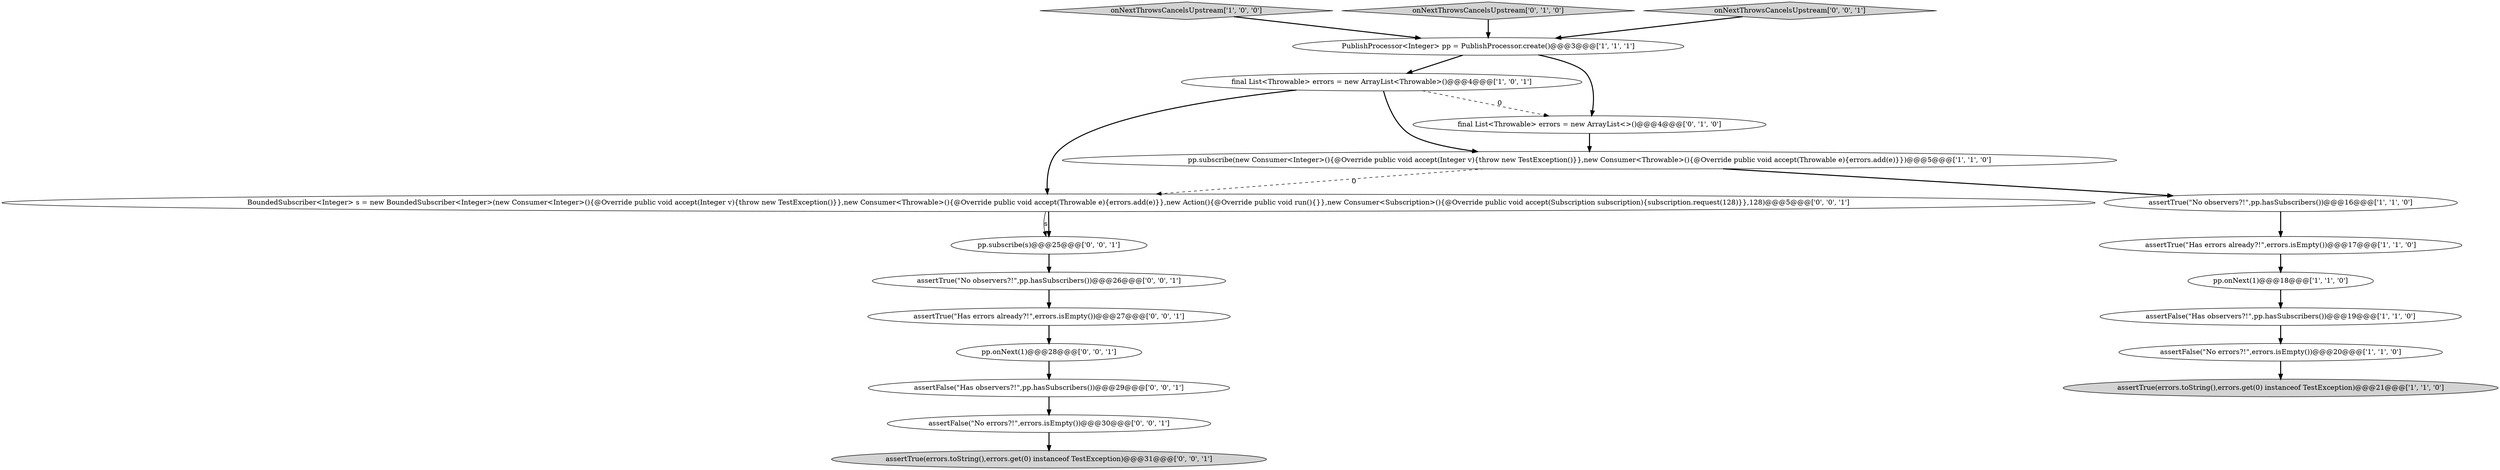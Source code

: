 digraph {
8 [style = filled, label = "assertFalse(\"No errors?!\",errors.isEmpty())@@@20@@@['1', '1', '0']", fillcolor = white, shape = ellipse image = "AAA0AAABBB1BBB"];
17 [style = filled, label = "assertTrue(\"No observers?!\",pp.hasSubscribers())@@@26@@@['0', '0', '1']", fillcolor = white, shape = ellipse image = "AAA0AAABBB3BBB"];
4 [style = filled, label = "assertFalse(\"Has observers?!\",pp.hasSubscribers())@@@19@@@['1', '1', '0']", fillcolor = white, shape = ellipse image = "AAA0AAABBB1BBB"];
11 [style = filled, label = "final List<Throwable> errors = new ArrayList<>()@@@4@@@['0', '1', '0']", fillcolor = white, shape = ellipse image = "AAA1AAABBB2BBB"];
0 [style = filled, label = "final List<Throwable> errors = new ArrayList<Throwable>()@@@4@@@['1', '0', '1']", fillcolor = white, shape = ellipse image = "AAA0AAABBB1BBB"];
12 [style = filled, label = "pp.subscribe(s)@@@25@@@['0', '0', '1']", fillcolor = white, shape = ellipse image = "AAA0AAABBB3BBB"];
14 [style = filled, label = "assertFalse(\"Has observers?!\",pp.hasSubscribers())@@@29@@@['0', '0', '1']", fillcolor = white, shape = ellipse image = "AAA0AAABBB3BBB"];
19 [style = filled, label = "BoundedSubscriber<Integer> s = new BoundedSubscriber<Integer>(new Consumer<Integer>(){@Override public void accept(Integer v){throw new TestException()}},new Consumer<Throwable>(){@Override public void accept(Throwable e){errors.add(e)}},new Action(){@Override public void run(){}},new Consumer<Subscription>(){@Override public void accept(Subscription subscription){subscription.request(128)}},128)@@@5@@@['0', '0', '1']", fillcolor = white, shape = ellipse image = "AAA0AAABBB3BBB"];
6 [style = filled, label = "pp.subscribe(new Consumer<Integer>(){@Override public void accept(Integer v){throw new TestException()}},new Consumer<Throwable>(){@Override public void accept(Throwable e){errors.add(e)}})@@@5@@@['1', '1', '0']", fillcolor = white, shape = ellipse image = "AAA0AAABBB1BBB"];
15 [style = filled, label = "assertTrue(\"Has errors already?!\",errors.isEmpty())@@@27@@@['0', '0', '1']", fillcolor = white, shape = ellipse image = "AAA0AAABBB3BBB"];
13 [style = filled, label = "pp.onNext(1)@@@28@@@['0', '0', '1']", fillcolor = white, shape = ellipse image = "AAA0AAABBB3BBB"];
7 [style = filled, label = "assertTrue(errors.toString(),errors.get(0) instanceof TestException)@@@21@@@['1', '1', '0']", fillcolor = lightgray, shape = ellipse image = "AAA0AAABBB1BBB"];
2 [style = filled, label = "PublishProcessor<Integer> pp = PublishProcessor.create()@@@3@@@['1', '1', '1']", fillcolor = white, shape = ellipse image = "AAA0AAABBB1BBB"];
9 [style = filled, label = "assertTrue(\"Has errors already?!\",errors.isEmpty())@@@17@@@['1', '1', '0']", fillcolor = white, shape = ellipse image = "AAA0AAABBB1BBB"];
1 [style = filled, label = "onNextThrowsCancelsUpstream['1', '0', '0']", fillcolor = lightgray, shape = diamond image = "AAA0AAABBB1BBB"];
10 [style = filled, label = "onNextThrowsCancelsUpstream['0', '1', '0']", fillcolor = lightgray, shape = diamond image = "AAA0AAABBB2BBB"];
18 [style = filled, label = "assertTrue(errors.toString(),errors.get(0) instanceof TestException)@@@31@@@['0', '0', '1']", fillcolor = lightgray, shape = ellipse image = "AAA0AAABBB3BBB"];
20 [style = filled, label = "assertFalse(\"No errors?!\",errors.isEmpty())@@@30@@@['0', '0', '1']", fillcolor = white, shape = ellipse image = "AAA0AAABBB3BBB"];
3 [style = filled, label = "pp.onNext(1)@@@18@@@['1', '1', '0']", fillcolor = white, shape = ellipse image = "AAA0AAABBB1BBB"];
16 [style = filled, label = "onNextThrowsCancelsUpstream['0', '0', '1']", fillcolor = lightgray, shape = diamond image = "AAA0AAABBB3BBB"];
5 [style = filled, label = "assertTrue(\"No observers?!\",pp.hasSubscribers())@@@16@@@['1', '1', '0']", fillcolor = white, shape = ellipse image = "AAA0AAABBB1BBB"];
0->6 [style = bold, label=""];
10->2 [style = bold, label=""];
2->11 [style = bold, label=""];
20->18 [style = bold, label=""];
9->3 [style = bold, label=""];
0->19 [style = bold, label=""];
4->8 [style = bold, label=""];
5->9 [style = bold, label=""];
11->6 [style = bold, label=""];
16->2 [style = bold, label=""];
12->17 [style = bold, label=""];
19->12 [style = solid, label="s"];
0->11 [style = dashed, label="0"];
17->15 [style = bold, label=""];
15->13 [style = bold, label=""];
6->5 [style = bold, label=""];
8->7 [style = bold, label=""];
2->0 [style = bold, label=""];
6->19 [style = dashed, label="0"];
13->14 [style = bold, label=""];
19->12 [style = bold, label=""];
1->2 [style = bold, label=""];
3->4 [style = bold, label=""];
14->20 [style = bold, label=""];
}

